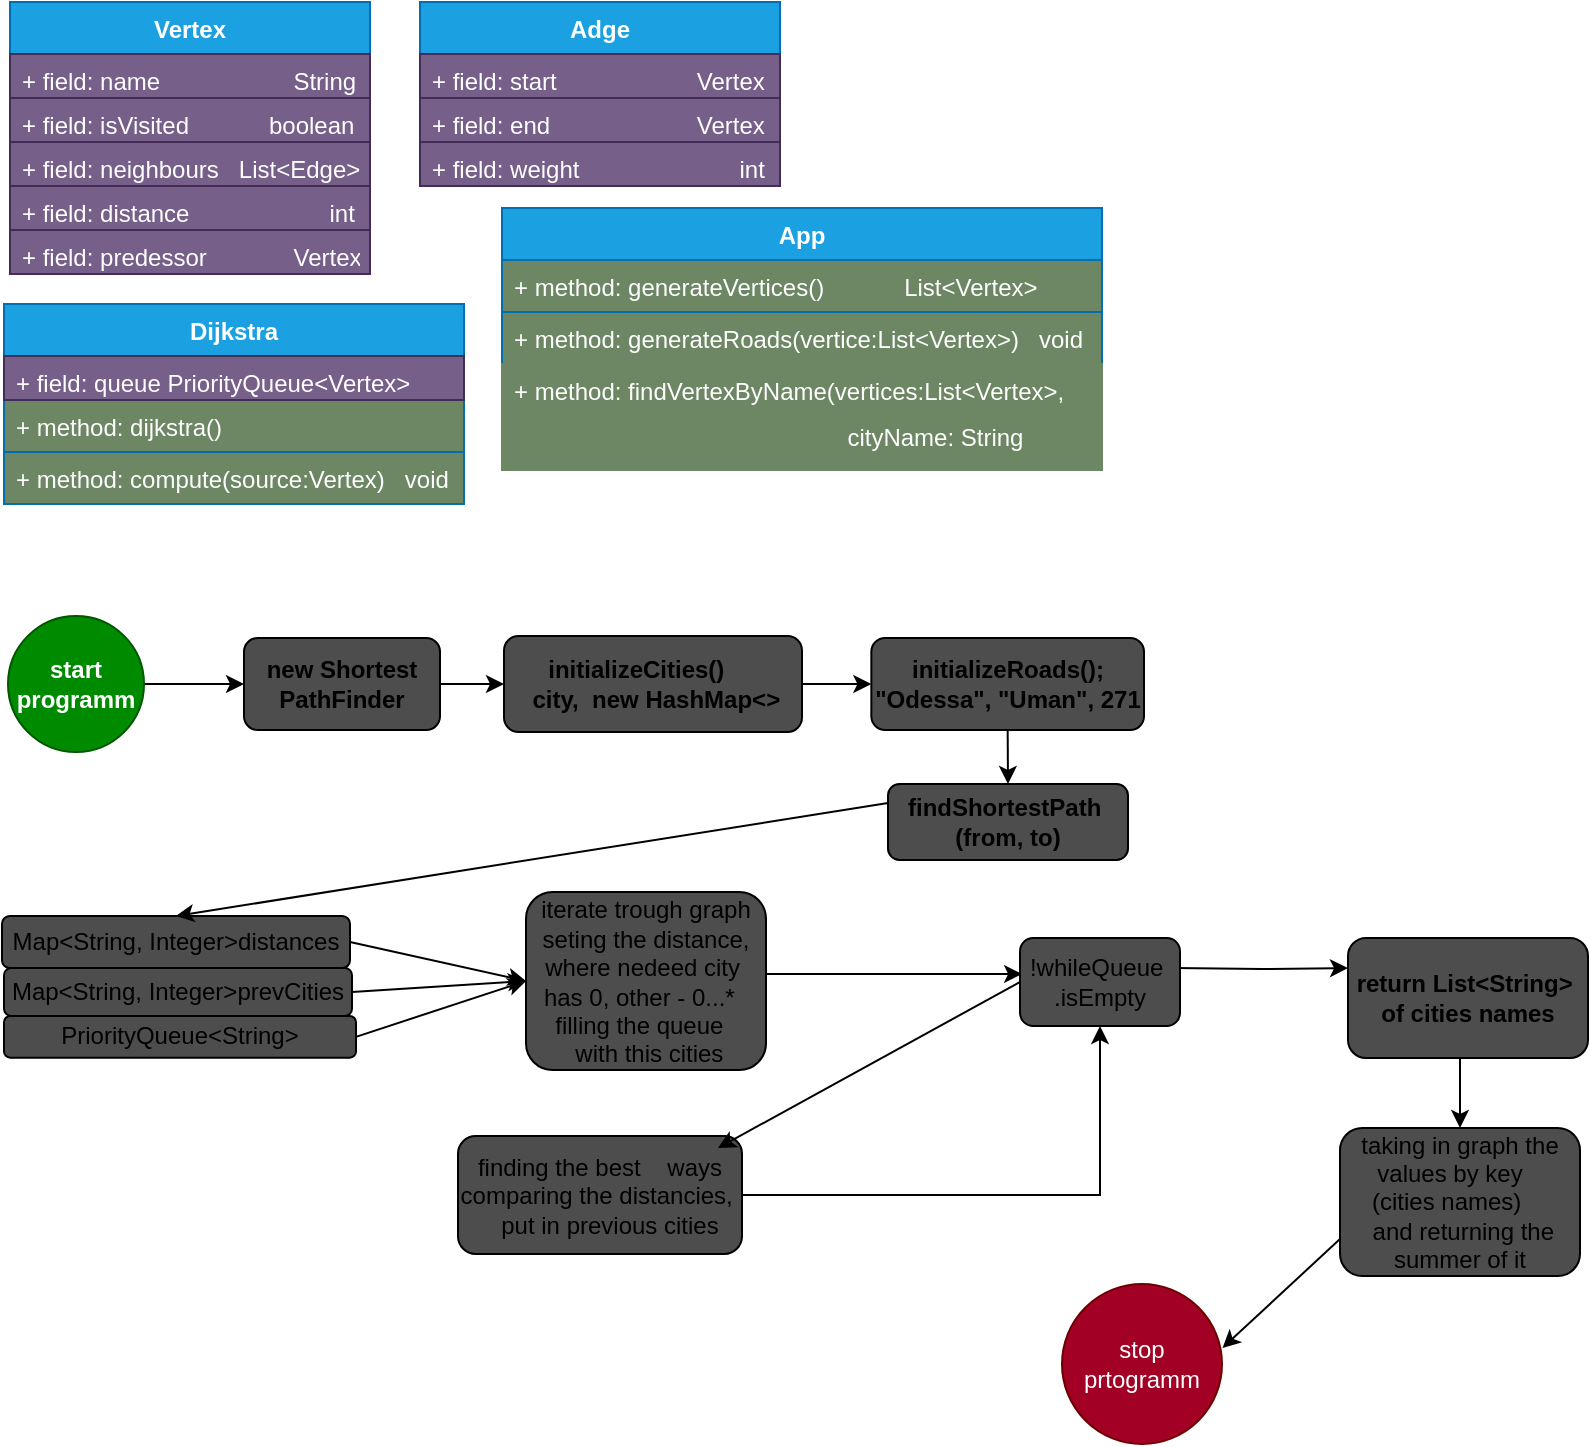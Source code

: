 <mxfile version="20.5.3" type="embed"><diagram id="mYnzwhp1rg1T-En5A5sv" name="Page-1"><mxGraphModel dx="618" dy="394" grid="0" gridSize="10" guides="1" tooltips="1" connect="1" arrows="1" fold="1" page="0" pageScale="1" pageWidth="850" pageHeight="1100" math="0" shadow="0"><root><mxCell id="0"/><mxCell id="1" parent="0"/><mxCell id="2" value="Vertex" style="swimlane;fontStyle=1;align=center;verticalAlign=top;childLayout=stackLayout;horizontal=1;startSize=26;horizontalStack=0;resizeParent=1;resizeParentMax=0;resizeLast=0;collapsible=1;marginBottom=0;fillColor=#1ba1e2;fontColor=#ffffff;strokeColor=#006EAF;" parent="1" vertex="1"><mxGeometry x="60" y="30" width="180" height="136" as="geometry"/></mxCell><mxCell id="3" value="+ field: name                    String " style="text;strokeColor=#432D57;fillColor=#76608a;align=left;verticalAlign=top;spacingLeft=4;spacingRight=4;overflow=hidden;rotatable=0;points=[[0,0.5],[1,0.5]];portConstraint=eastwest;fontColor=#ffffff;" parent="2" vertex="1"><mxGeometry y="26" width="180" height="22" as="geometry"/></mxCell><mxCell id="6" value="+ field: isVisited            boolean" style="text;strokeColor=#432D57;fillColor=#76608a;align=left;verticalAlign=top;spacingLeft=4;spacingRight=4;overflow=hidden;rotatable=0;points=[[0,0.5],[1,0.5]];portConstraint=eastwest;fontColor=#ffffff;" parent="2" vertex="1"><mxGeometry y="48" width="180" height="22" as="geometry"/></mxCell><mxCell id="7" value="+ field: neighbours   List&lt;Edge&gt;" style="text;strokeColor=#432D57;fillColor=#76608a;align=left;verticalAlign=top;spacingLeft=4;spacingRight=4;overflow=hidden;rotatable=0;points=[[0,0.5],[1,0.5]];portConstraint=eastwest;fontColor=#ffffff;" parent="2" vertex="1"><mxGeometry y="70" width="180" height="22" as="geometry"/></mxCell><mxCell id="8" value="+ field: distance                     int" style="text;strokeColor=#432D57;fillColor=#76608a;align=left;verticalAlign=top;spacingLeft=4;spacingRight=4;overflow=hidden;rotatable=0;points=[[0,0.5],[1,0.5]];portConstraint=eastwest;fontColor=#ffffff;" parent="2" vertex="1"><mxGeometry y="92" width="180" height="22" as="geometry"/></mxCell><mxCell id="9" value="+ field: predessor             Vertex" style="text;strokeColor=#432D57;fillColor=#76608a;align=left;verticalAlign=top;spacingLeft=4;spacingRight=4;overflow=hidden;rotatable=0;points=[[0,0.5],[1,0.5]];portConstraint=eastwest;fontColor=#ffffff;" parent="2" vertex="1"><mxGeometry y="114" width="180" height="22" as="geometry"/></mxCell><mxCell id="10" value="Adge" style="swimlane;fontStyle=1;align=center;verticalAlign=top;childLayout=stackLayout;horizontal=1;startSize=26;horizontalStack=0;resizeParent=1;resizeParentMax=0;resizeLast=0;collapsible=1;marginBottom=0;fillColor=#1ba1e2;fontColor=#ffffff;strokeColor=#006EAF;" parent="1" vertex="1"><mxGeometry x="265" y="30" width="180" height="48" as="geometry"/></mxCell><mxCell id="11" value="+ field: start                     Vertex" style="text;strokeColor=#432D57;fillColor=#76608a;align=left;verticalAlign=top;spacingLeft=4;spacingRight=4;overflow=hidden;rotatable=0;points=[[0,0.5],[1,0.5]];portConstraint=eastwest;fontColor=#ffffff;" parent="10" vertex="1"><mxGeometry y="26" width="180" height="22" as="geometry"/></mxCell><mxCell id="12" value="+ method: compute(source:Vertex)   void" style="text;strokeColor=#006EAF;fillColor=#6D8764;align=left;verticalAlign=top;spacingLeft=4;spacingRight=4;overflow=hidden;rotatable=0;points=[[0,0.5],[1,0.5]];portConstraint=eastwest;fontColor=#FFFFFF;" parent="1" vertex="1"><mxGeometry x="57" y="255" width="230" height="26" as="geometry"/></mxCell><mxCell id="13" value="+ method: dijkstra()" style="text;strokeColor=#006EAF;fillColor=#6D8764;align=left;verticalAlign=top;spacingLeft=4;spacingRight=4;overflow=hidden;rotatable=0;points=[[0,0.5],[1,0.5]];portConstraint=eastwest;fontColor=#FFFFFF;" parent="1" vertex="1"><mxGeometry x="57" y="229" width="230" height="26" as="geometry"/></mxCell><mxCell id="14" value="+ field: end                      Vertex" style="text;strokeColor=#432D57;fillColor=#76608a;align=left;verticalAlign=top;spacingLeft=4;spacingRight=4;overflow=hidden;rotatable=0;points=[[0,0.5],[1,0.5]];portConstraint=eastwest;fontColor=#ffffff;" parent="1" vertex="1"><mxGeometry x="265" y="78" width="180" height="22" as="geometry"/></mxCell><mxCell id="15" value="+ field: weight                        int" style="text;strokeColor=#432D57;fillColor=#76608a;align=left;verticalAlign=top;spacingLeft=4;spacingRight=4;overflow=hidden;rotatable=0;points=[[0,0.5],[1,0.5]];portConstraint=eastwest;fontColor=#ffffff;" parent="1" vertex="1"><mxGeometry x="265" y="100" width="180" height="22" as="geometry"/></mxCell><mxCell id="16" value="Dijkstra" style="swimlane;fontStyle=1;align=center;verticalAlign=top;childLayout=stackLayout;horizontal=1;startSize=26;horizontalStack=0;resizeParent=1;resizeParentMax=0;resizeLast=0;collapsible=1;marginBottom=0;fillColor=#1ba1e2;fontColor=#ffffff;strokeColor=#006EAF;" parent="1" vertex="1"><mxGeometry x="57" y="181" width="230" height="48" as="geometry"/></mxCell><mxCell id="17" value="+ field: queue PriorityQueue&lt;Vertex&gt;" style="text;strokeColor=#432D57;fillColor=#76608a;align=left;verticalAlign=top;spacingLeft=4;spacingRight=4;overflow=hidden;rotatable=0;points=[[0,0.5],[1,0.5]];portConstraint=eastwest;fontColor=#ffffff;" parent="16" vertex="1"><mxGeometry y="26" width="230" height="22" as="geometry"/></mxCell><mxCell id="24" value="App" style="swimlane;fontStyle=1;align=center;verticalAlign=top;childLayout=stackLayout;horizontal=1;startSize=26;horizontalStack=0;resizeParent=1;resizeParentMax=0;resizeLast=0;collapsible=1;marginBottom=0;fillColor=#1ba1e2;fontColor=#ffffff;strokeColor=#006EAF;" parent="1" vertex="1"><mxGeometry x="306" y="133" width="300" height="78" as="geometry"/></mxCell><mxCell id="25" value="+ method: generateVertices()            List&lt;Vertex&gt;" style="text;strokeColor=#006EAF;fillColor=#6D8764;align=left;verticalAlign=top;spacingLeft=4;spacingRight=4;overflow=hidden;rotatable=0;points=[[0,0.5],[1,0.5]];portConstraint=eastwest;fontColor=#FFFFFF;" parent="24" vertex="1"><mxGeometry y="26" width="300" height="26" as="geometry"/></mxCell><mxCell id="27" value="+ method: generateRoads(vertice:List&lt;Vertex&gt;)   void            List&lt;Vertex&gt;" style="text;strokeColor=#006EAF;fillColor=#6D8764;align=left;verticalAlign=top;spacingLeft=4;spacingRight=4;overflow=hidden;rotatable=0;points=[[0,0.5],[1,0.5]];portConstraint=eastwest;fontColor=#FFFFFF;" parent="24" vertex="1"><mxGeometry y="52" width="300" height="26" as="geometry"/></mxCell><mxCell id="28" value="+ method: findVertexByName(vertices:List&lt;Vertex&gt;," style="text;strokeColor=#6D8764;fillColor=#6D8764;align=left;verticalAlign=top;spacingLeft=4;spacingRight=4;overflow=hidden;rotatable=0;points=[[0,0.5],[1,0.5]];portConstraint=eastwest;fontColor=#FFFFFF;" parent="1" vertex="1"><mxGeometry x="306" y="211" width="300" height="23" as="geometry"/></mxCell><mxCell id="30" value="&amp;nbsp; &amp;nbsp; &amp;nbsp; &amp;nbsp; &amp;nbsp; &amp;nbsp; &amp;nbsp; &amp;nbsp; &amp;nbsp; &amp;nbsp; &amp;nbsp; &amp;nbsp; &amp;nbsp; &amp;nbsp; &amp;nbsp; &amp;nbsp; &amp;nbsp; &amp;nbsp; &amp;nbsp; &amp;nbsp; &amp;nbsp; &amp;nbsp; &amp;nbsp; &amp;nbsp; &amp;nbsp; cityName: String" style="whiteSpace=wrap;html=1;align=left;verticalAlign=top;fillColor=#6D8764;strokeColor=#6D8764;fontColor=#FFFFFF;gradientColor=none;spacingLeft=4;spacingRight=4;" parent="1" vertex="1"><mxGeometry x="306" y="234" width="300" height="30" as="geometry"/></mxCell><mxCell id="37" style="edgeStyle=orthogonalEdgeStyle;rounded=0;orthogonalLoop=1;jettySize=auto;html=1;exitX=1;exitY=0.5;exitDx=0;exitDy=0;entryX=0;entryY=0.5;entryDx=0;entryDy=0;" edge="1" parent="1" source="35" target="36"><mxGeometry relative="1" as="geometry"/></mxCell><mxCell id="35" value="&lt;b&gt;start programm&lt;/b&gt;" style="ellipse;whiteSpace=wrap;html=1;aspect=fixed;fillColor=#008a00;fontColor=#ffffff;strokeColor=#005700;" vertex="1" parent="1"><mxGeometry x="59" y="337" width="68" height="68" as="geometry"/></mxCell><mxCell id="39" style="edgeStyle=orthogonalEdgeStyle;rounded=0;orthogonalLoop=1;jettySize=auto;html=1;exitX=1;exitY=0.5;exitDx=0;exitDy=0;entryX=0;entryY=0.5;entryDx=0;entryDy=0;" edge="1" parent="1" source="36" target="38"><mxGeometry relative="1" as="geometry"/></mxCell><mxCell id="36" value="&lt;b&gt;new Shortest PathFinder&lt;/b&gt;" style="rounded=1;whiteSpace=wrap;html=1;fillColor=#4D4D4D;" vertex="1" parent="1"><mxGeometry x="177" y="348" width="98" height="46" as="geometry"/></mxCell><mxCell id="42" style="edgeStyle=orthogonalEdgeStyle;rounded=0;orthogonalLoop=1;jettySize=auto;html=1;exitX=1;exitY=0.5;exitDx=0;exitDy=0;entryX=0;entryY=0.5;entryDx=0;entryDy=0;" edge="1" parent="1" source="38" target="41"><mxGeometry relative="1" as="geometry"/></mxCell><mxCell id="38" value="&lt;b&gt;&amp;nbsp; &amp;nbsp; &amp;nbsp; initializeCities()&amp;nbsp; &amp;nbsp; &amp;nbsp; &amp;nbsp; &amp;nbsp; &amp;nbsp; &amp;nbsp;city,&amp;nbsp; new HashMap&amp;lt;&amp;gt;&lt;/b&gt;" style="rounded=1;whiteSpace=wrap;html=1;fillColor=#4D4D4D;" vertex="1" parent="1"><mxGeometry x="307" y="347" width="149" height="48" as="geometry"/></mxCell><mxCell id="45" style="edgeStyle=orthogonalEdgeStyle;rounded=0;orthogonalLoop=1;jettySize=auto;html=1;exitX=0.5;exitY=1;exitDx=0;exitDy=0;entryX=0.5;entryY=0;entryDx=0;entryDy=0;" edge="1" parent="1" source="41" target="44"><mxGeometry relative="1" as="geometry"/></mxCell><mxCell id="41" value="&lt;b&gt;initializeRoads(); &quot;Odessa&quot;, &quot;Uman&quot;, 271&lt;/b&gt;" style="rounded=1;whiteSpace=wrap;html=1;fillColor=#4D4D4D;" vertex="1" parent="1"><mxGeometry x="490.67" y="348" width="136.33" height="46" as="geometry"/></mxCell><mxCell id="44" value="&lt;b&gt;findShortestPath&amp;nbsp; (from, to)&lt;/b&gt;" style="rounded=1;whiteSpace=wrap;html=1;fillColor=#4D4D4D;" vertex="1" parent="1"><mxGeometry x="499" y="421" width="120" height="38" as="geometry"/></mxCell><mxCell id="46" value="Map&amp;lt;String, Integer&amp;gt;distances" style="rounded=1;whiteSpace=wrap;html=1;fillColor=#4D4D4D;" vertex="1" parent="1"><mxGeometry x="56" y="487" width="174" height="26" as="geometry"/></mxCell><mxCell id="47" value="Map&amp;lt;String, Integer&amp;gt;prevCities" style="whiteSpace=wrap;html=1;fillColor=#4D4D4D;rounded=1;" vertex="1" parent="1"><mxGeometry x="57" y="513" width="174" height="24" as="geometry"/></mxCell><mxCell id="49" value="PriorityQueue&amp;lt;String&amp;gt;" style="whiteSpace=wrap;html=1;fillColor=#4D4D4D;rounded=1;" vertex="1" parent="1"><mxGeometry x="57" y="537" width="176" height="20.83" as="geometry"/></mxCell><mxCell id="66" style="edgeStyle=orthogonalEdgeStyle;rounded=0;orthogonalLoop=1;jettySize=auto;html=1;exitX=1;exitY=0.5;exitDx=0;exitDy=0;entryX=0.013;entryY=0.409;entryDx=0;entryDy=0;entryPerimeter=0;" edge="1" parent="1" source="51" target="62"><mxGeometry relative="1" as="geometry"><Array as="points"><mxPoint x="438" y="516"/></Array></mxGeometry></mxCell><mxCell id="51" value="iterate trough graph seting the distance, where nedeed city&amp;nbsp; &amp;nbsp;has 0, other - 0...*&amp;nbsp; &amp;nbsp; &amp;nbsp;filling the queue&amp;nbsp; &amp;nbsp; &amp;nbsp;with this cities" style="rounded=1;whiteSpace=wrap;html=1;fillColor=#4D4D4D;" vertex="1" parent="1"><mxGeometry x="318" y="475" width="120" height="89" as="geometry"/></mxCell><mxCell id="56" value="" style="endArrow=classic;html=1;rounded=0;entryX=0;entryY=0.5;entryDx=0;entryDy=0;exitX=1;exitY=0.5;exitDx=0;exitDy=0;" edge="1" parent="1" source="46" target="51"><mxGeometry width="50" height="50" relative="1" as="geometry"><mxPoint x="217" y="627" as="sourcePoint"/><mxPoint x="270" y="571" as="targetPoint"/></mxGeometry></mxCell><mxCell id="57" value="" style="endArrow=classic;html=1;rounded=0;entryX=0;entryY=0.5;entryDx=0;entryDy=0;exitX=1;exitY=0.5;exitDx=0;exitDy=0;" edge="1" parent="1" source="47" target="51"><mxGeometry width="50" height="50" relative="1" as="geometry"><mxPoint x="253" y="618" as="sourcePoint"/><mxPoint x="303" y="568" as="targetPoint"/></mxGeometry></mxCell><mxCell id="58" value="" style="endArrow=classic;html=1;rounded=0;entryX=0;entryY=0.5;entryDx=0;entryDy=0;exitX=1;exitY=0.5;exitDx=0;exitDy=0;" edge="1" parent="1" source="49" target="51"><mxGeometry width="50" height="50" relative="1" as="geometry"><mxPoint x="235" y="614" as="sourcePoint"/><mxPoint x="285" y="564" as="targetPoint"/></mxGeometry></mxCell><mxCell id="60" value="" style="endArrow=classic;html=1;rounded=0;exitX=0;exitY=0.25;exitDx=0;exitDy=0;entryX=0.5;entryY=0;entryDx=0;entryDy=0;" edge="1" parent="1" source="44" target="46"><mxGeometry width="50" height="50" relative="1" as="geometry"><mxPoint x="199" y="663" as="sourcePoint"/><mxPoint x="82" y="434" as="targetPoint"/></mxGeometry></mxCell><mxCell id="68" style="edgeStyle=orthogonalEdgeStyle;rounded=0;orthogonalLoop=1;jettySize=auto;html=1;exitX=1;exitY=0.5;exitDx=0;exitDy=0;entryX=0.5;entryY=1;entryDx=0;entryDy=0;" edge="1" parent="1" source="61" target="62"><mxGeometry relative="1" as="geometry"><mxPoint x="609" y="627" as="targetPoint"/></mxGeometry></mxCell><mxCell id="61" value="finding the best&amp;nbsp; &amp;nbsp; ways comparing the distancies,&amp;nbsp; &amp;nbsp; &amp;nbsp;put in previous cities" style="rounded=1;whiteSpace=wrap;html=1;fillColor=#4D4D4D;" vertex="1" parent="1"><mxGeometry x="284" y="597" width="142" height="59" as="geometry"/></mxCell><mxCell id="70" style="edgeStyle=orthogonalEdgeStyle;rounded=0;orthogonalLoop=1;jettySize=auto;html=1;entryX=0;entryY=0.25;entryDx=0;entryDy=0;" edge="1" parent="1" target="69"><mxGeometry relative="1" as="geometry"><mxPoint x="642" y="513" as="sourcePoint"/></mxGeometry></mxCell><mxCell id="62" value="!whileQueue&amp;nbsp; .isEmpty" style="rounded=1;whiteSpace=wrap;html=1;fillColor=#4D4D4D;" vertex="1" parent="1"><mxGeometry x="565" y="498" width="80" height="44" as="geometry"/></mxCell><mxCell id="65" value="" style="endArrow=classic;html=1;rounded=0;exitX=0;exitY=0.5;exitDx=0;exitDy=0;" edge="1" parent="1" source="62"><mxGeometry width="50" height="50" relative="1" as="geometry"><mxPoint x="474" y="690" as="sourcePoint"/><mxPoint x="414" y="603" as="targetPoint"/></mxGeometry></mxCell><mxCell id="73" style="edgeStyle=orthogonalEdgeStyle;rounded=0;orthogonalLoop=1;jettySize=auto;html=1;exitX=0.5;exitY=1;exitDx=0;exitDy=0;entryX=0.5;entryY=0;entryDx=0;entryDy=0;" edge="1" parent="1" source="69" target="72"><mxGeometry relative="1" as="geometry"/></mxCell><mxCell id="69" value="&lt;b&gt;return List&amp;lt;String&amp;gt;&amp;nbsp; &amp;nbsp;of cities names&amp;nbsp;&lt;/b&gt;" style="rounded=1;whiteSpace=wrap;html=1;fillColor=#4D4D4D;" vertex="1" parent="1"><mxGeometry x="729" y="498" width="120" height="60" as="geometry"/></mxCell><mxCell id="71" value="stop prtogramm" style="ellipse;whiteSpace=wrap;html=1;aspect=fixed;fillColor=#a20025;fontColor=#ffffff;strokeColor=#6F0000;" vertex="1" parent="1"><mxGeometry x="586" y="671" width="80" height="80" as="geometry"/></mxCell><mxCell id="72" value="taking in graph the values by key&amp;nbsp; &amp;nbsp; &amp;nbsp;(cities names)&amp;nbsp; &amp;nbsp; &amp;nbsp; &amp;nbsp;and returning the summer of it" style="rounded=1;whiteSpace=wrap;html=1;fillColor=#4D4D4D;" vertex="1" parent="1"><mxGeometry x="725" y="593" width="120" height="74" as="geometry"/></mxCell><mxCell id="77" value="" style="endArrow=classic;html=1;rounded=0;entryX=1.003;entryY=0.4;entryDx=0;entryDy=0;entryPerimeter=0;exitX=0;exitY=0.75;exitDx=0;exitDy=0;" edge="1" parent="1" source="72" target="71"><mxGeometry width="50" height="50" relative="1" as="geometry"><mxPoint x="730" y="662" as="sourcePoint"/><mxPoint x="678" y="708" as="targetPoint"/></mxGeometry></mxCell></root></mxGraphModel></diagram></mxfile>